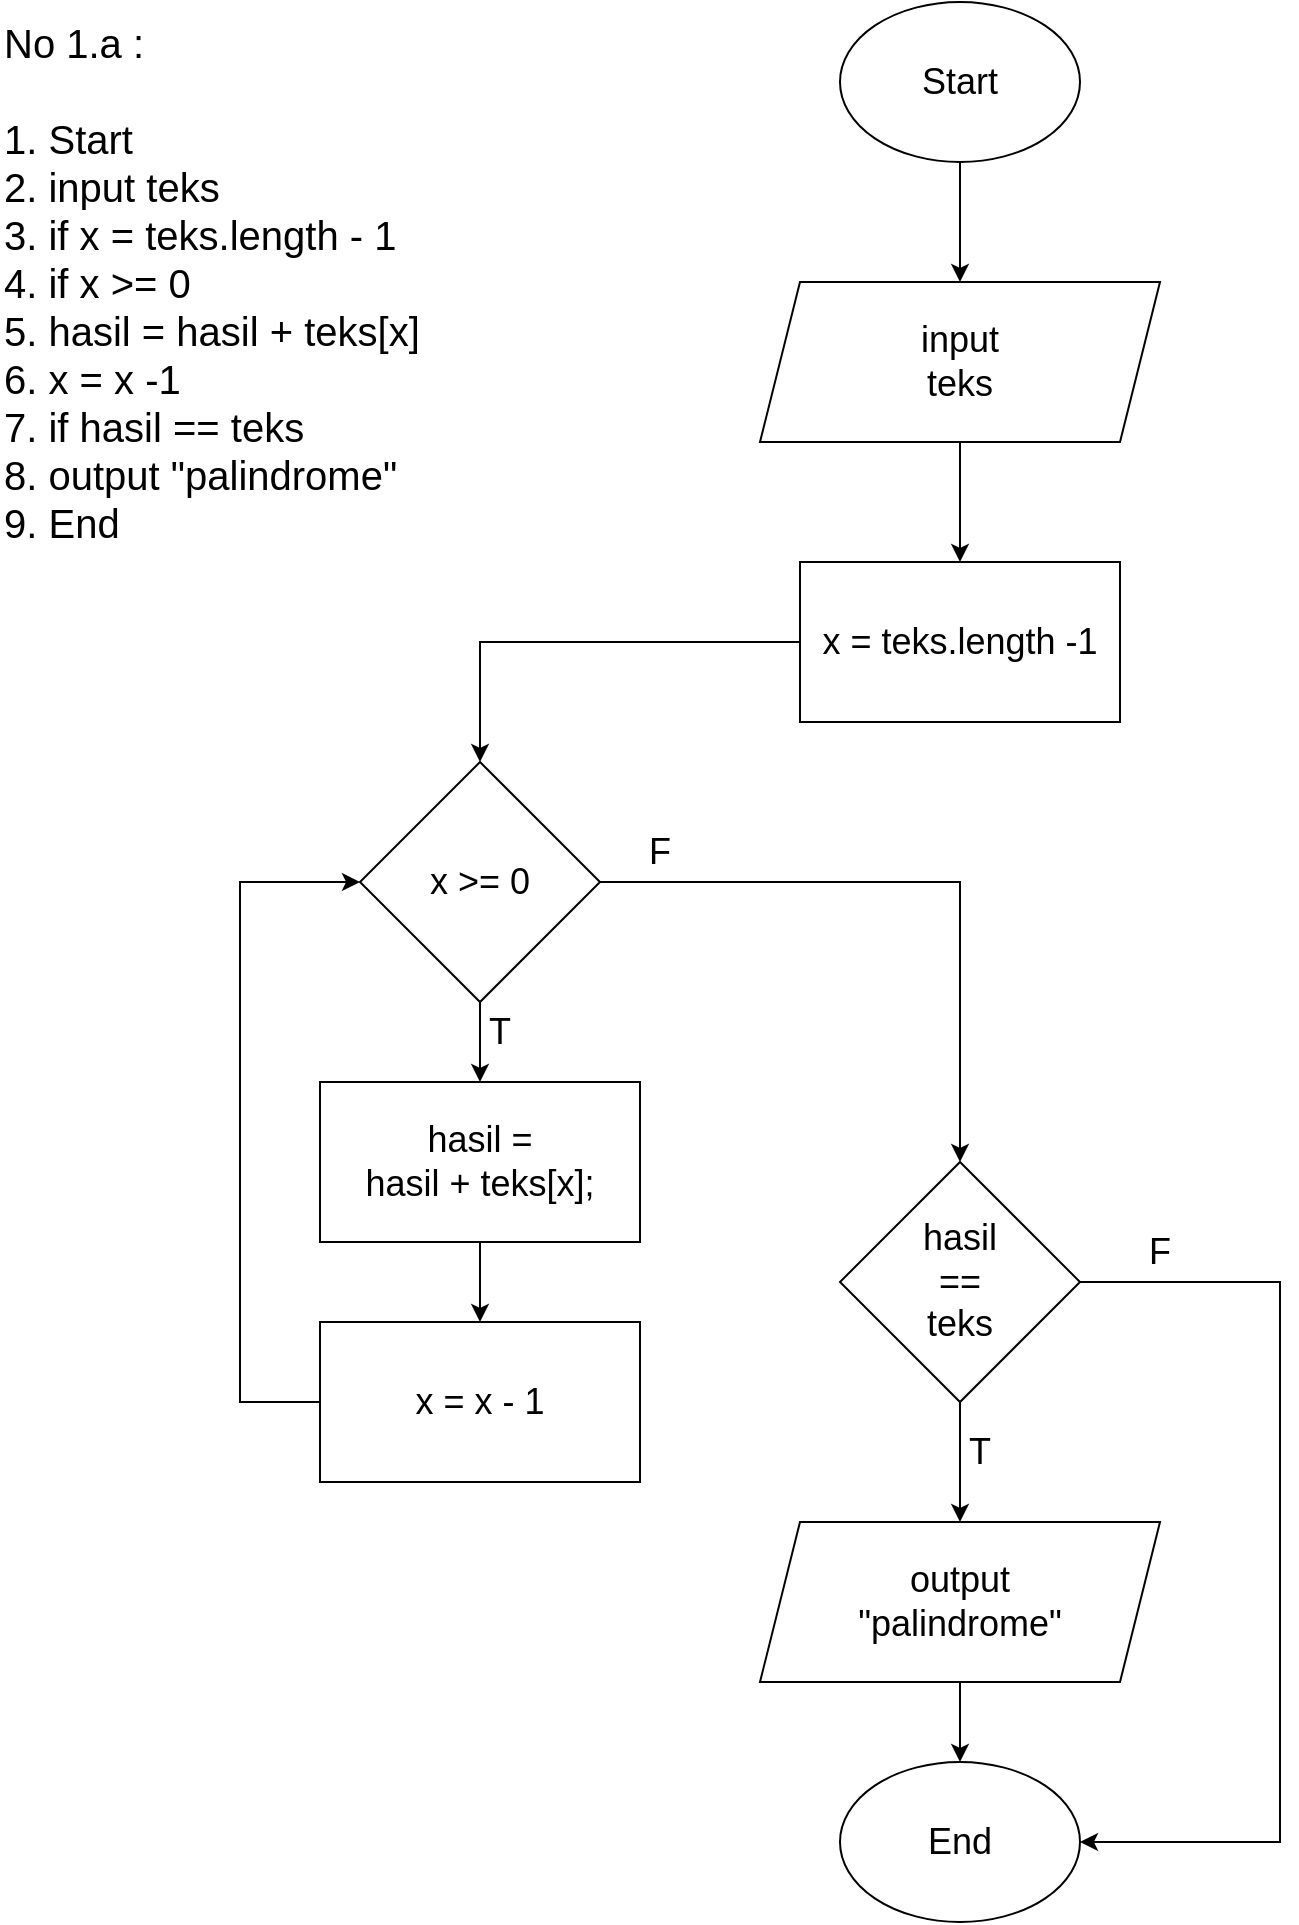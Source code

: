<mxfile version="20.8.20" type="device"><diagram name="Page-1" id="QOrYmz9tzxSXwi1rbv7i"><mxGraphModel dx="1434" dy="731" grid="1" gridSize="10" guides="1" tooltips="1" connect="1" arrows="1" fold="1" page="1" pageScale="1" pageWidth="850" pageHeight="1100" math="0" shadow="0"><root><mxCell id="0"/><mxCell id="1" parent="0"/><mxCell id="g_bTtWOik06r399_9xc4-1" value="&lt;font style=&quot;font-size: 20px;&quot;&gt;No 1.a :&lt;br style=&quot;font-size: 20px;&quot;&gt;&lt;br style=&quot;font-size: 20px;&quot;&gt;1. Start&lt;br style=&quot;font-size: 20px;&quot;&gt;&lt;/font&gt;&lt;div style=&quot;font-size: 20px;&quot;&gt;&lt;span style=&quot;background-color: initial; font-size: 20px;&quot;&gt;&lt;font style=&quot;font-size: 20px;&quot;&gt;2. input teks&lt;/font&gt;&lt;/span&gt;&lt;/div&gt;&lt;div style=&quot;font-size: 20px;&quot;&gt;&lt;span style=&quot;background-color: initial; font-size: 20px;&quot;&gt;&lt;font style=&quot;font-size: 20px;&quot;&gt;3. if x = teks.length - 1&lt;/font&gt;&lt;/span&gt;&lt;/div&gt;&lt;div style=&quot;font-size: 20px;&quot;&gt;&lt;span style=&quot;background-color: initial; font-size: 20px;&quot;&gt;&lt;font style=&quot;font-size: 20px;&quot;&gt;4. if x &amp;gt;= 0&lt;/font&gt;&lt;/span&gt;&lt;/div&gt;&lt;div style=&quot;font-size: 20px;&quot;&gt;&lt;span style=&quot;background-color: initial; font-size: 20px;&quot;&gt;&lt;font style=&quot;font-size: 20px;&quot;&gt;5. hasil = hasil + teks[x]&lt;/font&gt;&lt;/span&gt;&lt;/div&gt;&lt;div style=&quot;font-size: 20px;&quot;&gt;&lt;font style=&quot;font-size: 20px;&quot;&gt;6. x = x -1&lt;/font&gt;&lt;/div&gt;&lt;div style=&quot;font-size: 20px;&quot;&gt;&lt;font style=&quot;font-size: 20px;&quot;&gt;7. if hasil == teks&lt;/font&gt;&lt;/div&gt;&lt;div style=&quot;font-size: 20px;&quot;&gt;&lt;font style=&quot;font-size: 20px;&quot;&gt;8. output &quot;palindrome&quot;&lt;/font&gt;&lt;/div&gt;&lt;div style=&quot;font-size: 20px;&quot;&gt;&lt;font style=&quot;font-size: 20px;&quot;&gt;9. End&lt;/font&gt;&lt;/div&gt;" style="text;html=1;strokeColor=none;fillColor=none;align=left;verticalAlign=middle;whiteSpace=wrap;rounded=0;fontSize=20;" parent="1" vertex="1"><mxGeometry x="40" y="40" width="310" height="280" as="geometry"/></mxCell><mxCell id="g_bTtWOik06r399_9xc4-16" value="" style="edgeStyle=orthogonalEdgeStyle;rounded=0;orthogonalLoop=1;jettySize=auto;html=1;fontSize=18;" parent="1" source="g_bTtWOik06r399_9xc4-3" target="g_bTtWOik06r399_9xc4-4" edge="1"><mxGeometry relative="1" as="geometry"/></mxCell><mxCell id="g_bTtWOik06r399_9xc4-3" value="Start" style="ellipse;whiteSpace=wrap;html=1;fontSize=18;" parent="1" vertex="1"><mxGeometry x="460" y="40" width="120" height="80" as="geometry"/></mxCell><mxCell id="g_bTtWOik06r399_9xc4-17" value="" style="edgeStyle=orthogonalEdgeStyle;rounded=0;orthogonalLoop=1;jettySize=auto;html=1;fontSize=18;" parent="1" source="g_bTtWOik06r399_9xc4-4" target="g_bTtWOik06r399_9xc4-5" edge="1"><mxGeometry relative="1" as="geometry"/></mxCell><mxCell id="g_bTtWOik06r399_9xc4-4" value="input&lt;br&gt;teks" style="shape=parallelogram;perimeter=parallelogramPerimeter;whiteSpace=wrap;html=1;fixedSize=1;fontSize=18;" parent="1" vertex="1"><mxGeometry x="420" y="180" width="200" height="80" as="geometry"/></mxCell><mxCell id="g_bTtWOik06r399_9xc4-18" value="" style="edgeStyle=orthogonalEdgeStyle;rounded=0;orthogonalLoop=1;jettySize=auto;html=1;fontSize=18;exitX=0;exitY=0.5;exitDx=0;exitDy=0;" parent="1" source="g_bTtWOik06r399_9xc4-5" target="g_bTtWOik06r399_9xc4-6" edge="1"><mxGeometry relative="1" as="geometry"><Array as="points"><mxPoint x="280" y="360"/></Array></mxGeometry></mxCell><mxCell id="g_bTtWOik06r399_9xc4-5" value="x = teks.length -1" style="rounded=0;whiteSpace=wrap;html=1;fontSize=18;" parent="1" vertex="1"><mxGeometry x="440" y="320" width="160" height="80" as="geometry"/></mxCell><mxCell id="g_bTtWOik06r399_9xc4-24" value="" style="edgeStyle=orthogonalEdgeStyle;rounded=0;orthogonalLoop=1;jettySize=auto;html=1;fontSize=18;" parent="1" source="g_bTtWOik06r399_9xc4-6" target="g_bTtWOik06r399_9xc4-8" edge="1"><mxGeometry relative="1" as="geometry"/></mxCell><mxCell id="g_bTtWOik06r399_9xc4-6" value="x &amp;gt;= 0" style="rhombus;whiteSpace=wrap;html=1;fontSize=18;" parent="1" vertex="1"><mxGeometry x="220" y="420" width="120" height="120" as="geometry"/></mxCell><mxCell id="fE2dx6KHnwn2ErqMOgqu-2" value="" style="edgeStyle=orthogonalEdgeStyle;rounded=0;orthogonalLoop=1;jettySize=auto;html=1;" parent="1" source="g_bTtWOik06r399_9xc4-8" target="fE2dx6KHnwn2ErqMOgqu-1" edge="1"><mxGeometry relative="1" as="geometry"/></mxCell><mxCell id="g_bTtWOik06r399_9xc4-8" value="hasil = &lt;br&gt;hasil + teks[x];" style="rounded=0;whiteSpace=wrap;html=1;fontSize=18;" parent="1" vertex="1"><mxGeometry x="200" y="580" width="160" height="80" as="geometry"/></mxCell><mxCell id="g_bTtWOik06r399_9xc4-21" value="" style="edgeStyle=orthogonalEdgeStyle;rounded=0;orthogonalLoop=1;jettySize=auto;html=1;fontSize=18;" parent="1" source="g_bTtWOik06r399_9xc4-11" target="g_bTtWOik06r399_9xc4-15" edge="1"><mxGeometry relative="1" as="geometry"/></mxCell><mxCell id="g_bTtWOik06r399_9xc4-11" value="hasil&lt;br&gt;==&lt;br&gt;teks" style="rhombus;whiteSpace=wrap;html=1;fontSize=18;" parent="1" vertex="1"><mxGeometry x="460" y="620" width="120" height="120" as="geometry"/></mxCell><mxCell id="g_bTtWOik06r399_9xc4-14" value="End" style="ellipse;whiteSpace=wrap;html=1;fontSize=18;" parent="1" vertex="1"><mxGeometry x="460" y="920" width="120" height="80" as="geometry"/></mxCell><mxCell id="g_bTtWOik06r399_9xc4-22" value="" style="edgeStyle=orthogonalEdgeStyle;rounded=0;orthogonalLoop=1;jettySize=auto;html=1;fontSize=18;" parent="1" source="g_bTtWOik06r399_9xc4-15" target="g_bTtWOik06r399_9xc4-14" edge="1"><mxGeometry relative="1" as="geometry"/></mxCell><mxCell id="g_bTtWOik06r399_9xc4-15" value="output&lt;br&gt;&quot;palindrome&quot;" style="shape=parallelogram;perimeter=parallelogramPerimeter;whiteSpace=wrap;html=1;fixedSize=1;fontSize=18;" parent="1" vertex="1"><mxGeometry x="420" y="800" width="200" height="80" as="geometry"/></mxCell><mxCell id="g_bTtWOik06r399_9xc4-25" value="" style="endArrow=classic;html=1;rounded=0;fontSize=18;entryX=0;entryY=0.5;entryDx=0;entryDy=0;exitX=0;exitY=0.5;exitDx=0;exitDy=0;" parent="1" source="fE2dx6KHnwn2ErqMOgqu-1" target="g_bTtWOik06r399_9xc4-6" edge="1"><mxGeometry width="50" height="50" relative="1" as="geometry"><mxPoint x="140" y="750" as="sourcePoint"/><mxPoint x="190" y="700" as="targetPoint"/><Array as="points"><mxPoint x="160" y="740"/><mxPoint x="160" y="480"/></Array></mxGeometry></mxCell><mxCell id="g_bTtWOik06r399_9xc4-26" value="" style="endArrow=classic;html=1;rounded=0;fontSize=18;exitX=1;exitY=0.5;exitDx=0;exitDy=0;entryX=0.5;entryY=0;entryDx=0;entryDy=0;" parent="1" source="g_bTtWOik06r399_9xc4-6" target="g_bTtWOik06r399_9xc4-11" edge="1"><mxGeometry width="50" height="50" relative="1" as="geometry"><mxPoint x="380" y="830" as="sourcePoint"/><mxPoint x="430" y="780" as="targetPoint"/><Array as="points"><mxPoint x="520" y="480"/></Array></mxGeometry></mxCell><mxCell id="g_bTtWOik06r399_9xc4-27" value="" style="endArrow=classic;html=1;rounded=0;fontSize=18;exitX=1;exitY=0.5;exitDx=0;exitDy=0;entryX=1;entryY=0.5;entryDx=0;entryDy=0;" parent="1" source="g_bTtWOik06r399_9xc4-11" target="g_bTtWOik06r399_9xc4-14" edge="1"><mxGeometry width="50" height="50" relative="1" as="geometry"><mxPoint x="540" y="580" as="sourcePoint"/><mxPoint x="590" y="530" as="targetPoint"/><Array as="points"><mxPoint x="680" y="680"/><mxPoint x="680" y="960"/></Array></mxGeometry></mxCell><mxCell id="g_bTtWOik06r399_9xc4-28" value="T" style="text;html=1;strokeColor=none;fillColor=none;align=center;verticalAlign=middle;whiteSpace=wrap;rounded=0;fontSize=18;" parent="1" vertex="1"><mxGeometry x="260" y="540" width="60" height="30" as="geometry"/></mxCell><mxCell id="g_bTtWOik06r399_9xc4-29" value="T" style="text;html=1;strokeColor=none;fillColor=none;align=center;verticalAlign=middle;whiteSpace=wrap;rounded=0;fontSize=18;" parent="1" vertex="1"><mxGeometry x="500" y="750" width="60" height="30" as="geometry"/></mxCell><mxCell id="g_bTtWOik06r399_9xc4-30" value="F" style="text;html=1;strokeColor=none;fillColor=none;align=center;verticalAlign=middle;whiteSpace=wrap;rounded=0;fontSize=18;" parent="1" vertex="1"><mxGeometry x="340" y="450" width="60" height="30" as="geometry"/></mxCell><mxCell id="g_bTtWOik06r399_9xc4-31" value="F" style="text;html=1;strokeColor=none;fillColor=none;align=center;verticalAlign=middle;whiteSpace=wrap;rounded=0;fontSize=18;" parent="1" vertex="1"><mxGeometry x="590" y="650" width="60" height="30" as="geometry"/></mxCell><mxCell id="fE2dx6KHnwn2ErqMOgqu-1" value="x = x - 1" style="rounded=0;whiteSpace=wrap;html=1;fontSize=18;" parent="1" vertex="1"><mxGeometry x="200" y="700" width="160" height="80" as="geometry"/></mxCell></root></mxGraphModel></diagram></mxfile>